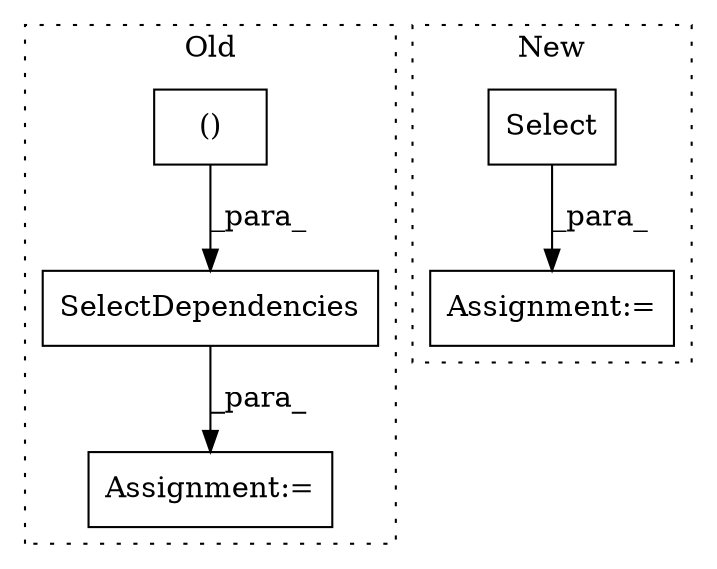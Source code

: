 digraph G {
subgraph cluster0 {
1 [label="()" a="106" s="9234" l="31" shape="box"];
3 [label="SelectDependencies" a="32" s="9174,9278" l="19,1" shape="box"];
4 [label="Assignment:=" a="7" s="9173" l="1" shape="box"];
label = "Old";
style="dotted";
}
subgraph cluster1 {
2 [label="Select" a="32" s="9103,9127" l="7,1" shape="box"];
5 [label="Assignment:=" a="7" s="9102" l="1" shape="box"];
label = "New";
style="dotted";
}
1 -> 3 [label="_para_"];
2 -> 5 [label="_para_"];
3 -> 4 [label="_para_"];
}
